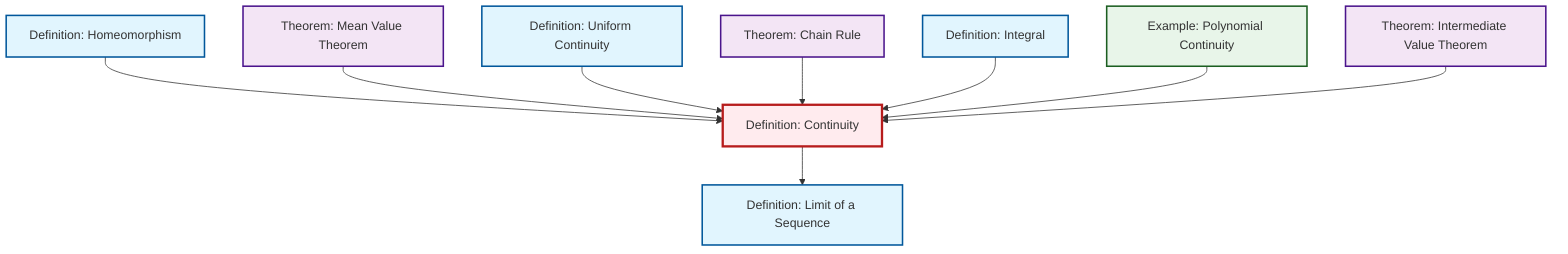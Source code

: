 graph TD
    classDef definition fill:#e1f5fe,stroke:#01579b,stroke-width:2px
    classDef theorem fill:#f3e5f5,stroke:#4a148c,stroke-width:2px
    classDef axiom fill:#fff3e0,stroke:#e65100,stroke-width:2px
    classDef example fill:#e8f5e9,stroke:#1b5e20,stroke-width:2px
    classDef current fill:#ffebee,stroke:#b71c1c,stroke-width:3px
    ex-polynomial-continuity["Example: Polynomial Continuity"]:::example
    def-uniform-continuity["Definition: Uniform Continuity"]:::definition
    def-limit["Definition: Limit of a Sequence"]:::definition
    def-continuity["Definition: Continuity"]:::definition
    def-homeomorphism["Definition: Homeomorphism"]:::definition
    thm-mean-value["Theorem: Mean Value Theorem"]:::theorem
    thm-chain-rule["Theorem: Chain Rule"]:::theorem
    def-integral["Definition: Integral"]:::definition
    thm-intermediate-value["Theorem: Intermediate Value Theorem"]:::theorem
    def-homeomorphism --> def-continuity
    thm-mean-value --> def-continuity
    def-uniform-continuity --> def-continuity
    thm-chain-rule --> def-continuity
    def-continuity --> def-limit
    def-integral --> def-continuity
    ex-polynomial-continuity --> def-continuity
    thm-intermediate-value --> def-continuity
    class def-continuity current